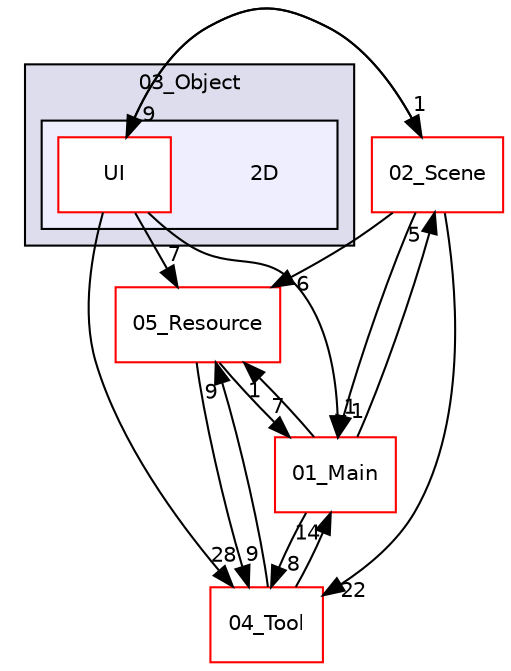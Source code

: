 digraph "C:/HAL/PG関係/03_作成プログラム/03_HAL授業/就職作品/Project/source/03_Object/2D" {
  compound=true
  node [ fontsize="10", fontname="Helvetica"];
  edge [ labelfontsize="10", labelfontname="Helvetica"];
  subgraph clusterdir_b0e70bc53ec7a5495699a9078a4a2f93 {
    graph [ bgcolor="#ddddee", pencolor="black", label="03_Object" fontname="Helvetica", fontsize="10", URL="dir_b0e70bc53ec7a5495699a9078a4a2f93.html"]
  subgraph clusterdir_84508c0650de88c7b15e7c0c5a9bd07e {
    graph [ bgcolor="#eeeeff", pencolor="black", label="" URL="dir_84508c0650de88c7b15e7c0c5a9bd07e.html"];
    dir_84508c0650de88c7b15e7c0c5a9bd07e [shape=plaintext label="2D"];
    dir_ff402b2aefec1efb71a201303f0e2667 [shape=box label="UI" color="red" fillcolor="white" style="filled" URL="dir_ff402b2aefec1efb71a201303f0e2667.html"];
  }
  }
  dir_153dde92bfee5403e93b1534741876d0 [shape=box label="02_Scene" fillcolor="white" style="filled" color="red" URL="dir_153dde92bfee5403e93b1534741876d0.html"];
  dir_6e58c436369e4a795ef16d3c489c4702 [shape=box label="05_Resource" fillcolor="white" style="filled" color="red" URL="dir_6e58c436369e4a795ef16d3c489c4702.html"];
  dir_b2ee2f4b37d8460d9f5246ffd8c74e11 [shape=box label="01_Main" fillcolor="white" style="filled" color="red" URL="dir_b2ee2f4b37d8460d9f5246ffd8c74e11.html"];
  dir_48bb4aacea20c6a8378e1408d864b090 [shape=box label="04_Tool" fillcolor="white" style="filled" color="red" URL="dir_48bb4aacea20c6a8378e1408d864b090.html"];
  dir_153dde92bfee5403e93b1534741876d0->dir_ff402b2aefec1efb71a201303f0e2667 [headlabel="9", labeldistance=1.5 headhref="dir_000010_000029.html"];
  dir_153dde92bfee5403e93b1534741876d0->dir_6e58c436369e4a795ef16d3c489c4702 [headlabel="6", labeldistance=1.5 headhref="dir_000010_000158.html"];
  dir_153dde92bfee5403e93b1534741876d0->dir_b2ee2f4b37d8460d9f5246ffd8c74e11 [headlabel="1", labeldistance=1.5 headhref="dir_000010_000001.html"];
  dir_153dde92bfee5403e93b1534741876d0->dir_48bb4aacea20c6a8378e1408d864b090 [headlabel="22", labeldistance=1.5 headhref="dir_000010_000080.html"];
  dir_ff402b2aefec1efb71a201303f0e2667->dir_153dde92bfee5403e93b1534741876d0 [headlabel="1", labeldistance=1.5 headhref="dir_000029_000010.html"];
  dir_ff402b2aefec1efb71a201303f0e2667->dir_6e58c436369e4a795ef16d3c489c4702 [headlabel="7", labeldistance=1.5 headhref="dir_000029_000158.html"];
  dir_ff402b2aefec1efb71a201303f0e2667->dir_b2ee2f4b37d8460d9f5246ffd8c74e11 [headlabel="1", labeldistance=1.5 headhref="dir_000029_000001.html"];
  dir_ff402b2aefec1efb71a201303f0e2667->dir_48bb4aacea20c6a8378e1408d864b090 [headlabel="28", labeldistance=1.5 headhref="dir_000029_000080.html"];
  dir_6e58c436369e4a795ef16d3c489c4702->dir_b2ee2f4b37d8460d9f5246ffd8c74e11 [headlabel="7", labeldistance=1.5 headhref="dir_000158_000001.html"];
  dir_6e58c436369e4a795ef16d3c489c4702->dir_48bb4aacea20c6a8378e1408d864b090 [headlabel="9", labeldistance=1.5 headhref="dir_000158_000080.html"];
  dir_b2ee2f4b37d8460d9f5246ffd8c74e11->dir_153dde92bfee5403e93b1534741876d0 [headlabel="5", labeldistance=1.5 headhref="dir_000001_000010.html"];
  dir_b2ee2f4b37d8460d9f5246ffd8c74e11->dir_6e58c436369e4a795ef16d3c489c4702 [headlabel="1", labeldistance=1.5 headhref="dir_000001_000158.html"];
  dir_b2ee2f4b37d8460d9f5246ffd8c74e11->dir_48bb4aacea20c6a8378e1408d864b090 [headlabel="8", labeldistance=1.5 headhref="dir_000001_000080.html"];
  dir_48bb4aacea20c6a8378e1408d864b090->dir_6e58c436369e4a795ef16d3c489c4702 [headlabel="9", labeldistance=1.5 headhref="dir_000080_000158.html"];
  dir_48bb4aacea20c6a8378e1408d864b090->dir_b2ee2f4b37d8460d9f5246ffd8c74e11 [headlabel="14", labeldistance=1.5 headhref="dir_000080_000001.html"];
}
